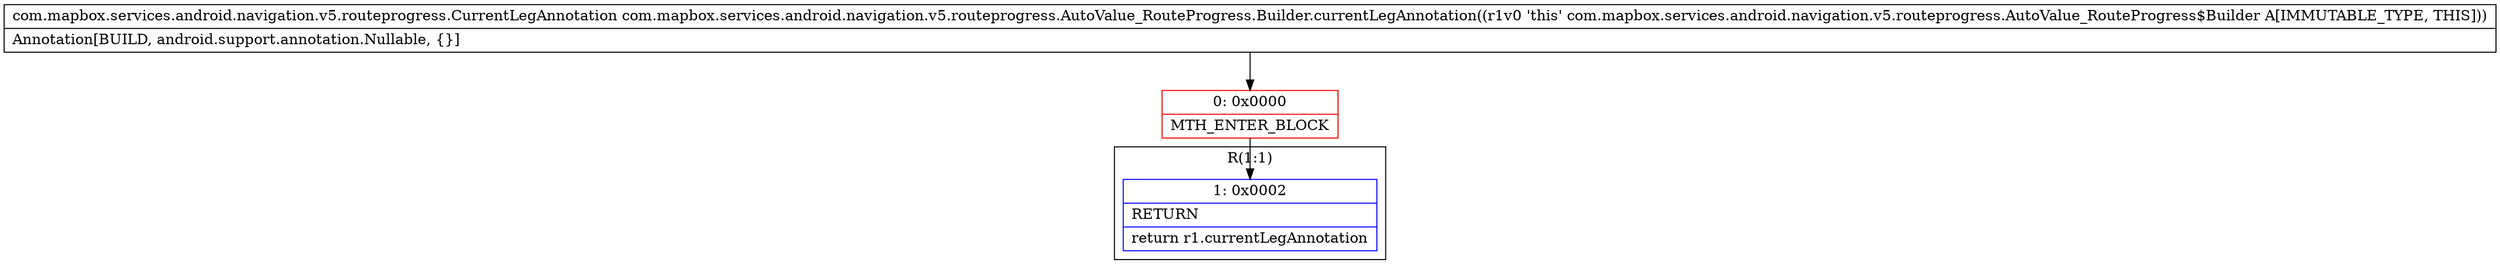 digraph "CFG forcom.mapbox.services.android.navigation.v5.routeprogress.AutoValue_RouteProgress.Builder.currentLegAnnotation()Lcom\/mapbox\/services\/android\/navigation\/v5\/routeprogress\/CurrentLegAnnotation;" {
subgraph cluster_Region_1518636293 {
label = "R(1:1)";
node [shape=record,color=blue];
Node_1 [shape=record,label="{1\:\ 0x0002|RETURN\l|return r1.currentLegAnnotation\l}"];
}
Node_0 [shape=record,color=red,label="{0\:\ 0x0000|MTH_ENTER_BLOCK\l}"];
MethodNode[shape=record,label="{com.mapbox.services.android.navigation.v5.routeprogress.CurrentLegAnnotation com.mapbox.services.android.navigation.v5.routeprogress.AutoValue_RouteProgress.Builder.currentLegAnnotation((r1v0 'this' com.mapbox.services.android.navigation.v5.routeprogress.AutoValue_RouteProgress$Builder A[IMMUTABLE_TYPE, THIS]))  | Annotation[BUILD, android.support.annotation.Nullable, \{\}]\l}"];
MethodNode -> Node_0;
Node_0 -> Node_1;
}

